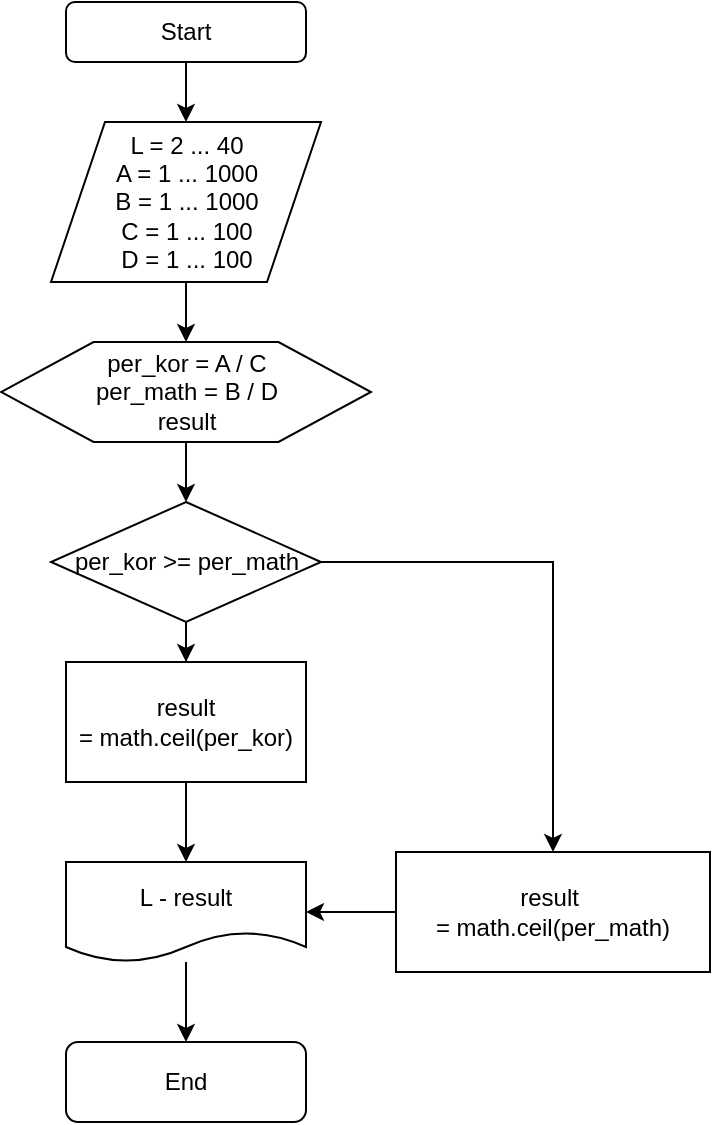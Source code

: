 <mxfile version="12.5.1" type="device"><diagram id="C5RBs43oDa-KdzZeNtuy" name="Page-1"><mxGraphModel dx="1170" dy="531" grid="1" gridSize="10" guides="1" tooltips="1" connect="1" arrows="1" fold="1" page="1" pageScale="1" pageWidth="827" pageHeight="1169" math="0" shadow="0"><root><mxCell id="WIyWlLk6GJQsqaUBKTNV-0"/><mxCell id="WIyWlLk6GJQsqaUBKTNV-1" parent="WIyWlLk6GJQsqaUBKTNV-0"/><mxCell id="14Qme5XnMv9ZEoXoMJ7m-3" value="" style="edgeStyle=orthogonalEdgeStyle;rounded=0;orthogonalLoop=1;jettySize=auto;html=1;" edge="1" parent="WIyWlLk6GJQsqaUBKTNV-1" source="14Qme5XnMv9ZEoXoMJ7m-0" target="14Qme5XnMv9ZEoXoMJ7m-1"><mxGeometry relative="1" as="geometry"/></mxCell><mxCell id="14Qme5XnMv9ZEoXoMJ7m-0" value="Start" style="rounded=1;whiteSpace=wrap;html=1;" vertex="1" parent="WIyWlLk6GJQsqaUBKTNV-1"><mxGeometry x="170" y="200" width="120" height="30" as="geometry"/></mxCell><mxCell id="14Qme5XnMv9ZEoXoMJ7m-5" value="" style="edgeStyle=orthogonalEdgeStyle;rounded=0;orthogonalLoop=1;jettySize=auto;html=1;" edge="1" parent="WIyWlLk6GJQsqaUBKTNV-1" source="14Qme5XnMv9ZEoXoMJ7m-1" target="14Qme5XnMv9ZEoXoMJ7m-4"><mxGeometry relative="1" as="geometry"/></mxCell><mxCell id="14Qme5XnMv9ZEoXoMJ7m-1" value="L = 2 ... 40&lt;br&gt;A = 1 ... 1000&lt;br&gt;B = 1 ... 1000&lt;br&gt;C = 1 ... 100&lt;br&gt;D = 1 ... 100" style="shape=parallelogram;perimeter=parallelogramPerimeter;whiteSpace=wrap;html=1;" vertex="1" parent="WIyWlLk6GJQsqaUBKTNV-1"><mxGeometry x="162.5" y="260" width="135" height="80" as="geometry"/></mxCell><mxCell id="14Qme5XnMv9ZEoXoMJ7m-7" value="" style="edgeStyle=orthogonalEdgeStyle;rounded=0;orthogonalLoop=1;jettySize=auto;html=1;" edge="1" parent="WIyWlLk6GJQsqaUBKTNV-1" source="14Qme5XnMv9ZEoXoMJ7m-4" target="14Qme5XnMv9ZEoXoMJ7m-6"><mxGeometry relative="1" as="geometry"/></mxCell><mxCell id="14Qme5XnMv9ZEoXoMJ7m-4" value="per_kor = A / C&lt;br&gt;per_math = B / D&lt;br&gt;result" style="shape=hexagon;perimeter=hexagonPerimeter2;whiteSpace=wrap;html=1;verticalAlign=middle;" vertex="1" parent="WIyWlLk6GJQsqaUBKTNV-1"><mxGeometry x="137.5" y="370" width="185" height="50" as="geometry"/></mxCell><mxCell id="14Qme5XnMv9ZEoXoMJ7m-12" value="" style="edgeStyle=orthogonalEdgeStyle;rounded=0;orthogonalLoop=1;jettySize=auto;html=1;" edge="1" parent="WIyWlLk6GJQsqaUBKTNV-1" source="14Qme5XnMv9ZEoXoMJ7m-6" target="14Qme5XnMv9ZEoXoMJ7m-14"><mxGeometry relative="1" as="geometry"><mxPoint x="353" y="540" as="targetPoint"/></mxGeometry></mxCell><mxCell id="14Qme5XnMv9ZEoXoMJ7m-24" value="" style="edgeStyle=orthogonalEdgeStyle;rounded=0;orthogonalLoop=1;jettySize=auto;html=1;" edge="1" parent="WIyWlLk6GJQsqaUBKTNV-1" source="14Qme5XnMv9ZEoXoMJ7m-6" target="14Qme5XnMv9ZEoXoMJ7m-8"><mxGeometry relative="1" as="geometry"/></mxCell><mxCell id="14Qme5XnMv9ZEoXoMJ7m-6" value="per_kor &amp;gt;= per_math" style="rhombus;whiteSpace=wrap;html=1;" vertex="1" parent="WIyWlLk6GJQsqaUBKTNV-1"><mxGeometry x="162.5" y="450" width="135" height="60" as="geometry"/></mxCell><mxCell id="14Qme5XnMv9ZEoXoMJ7m-18" value="" style="edgeStyle=orthogonalEdgeStyle;rounded=0;orthogonalLoop=1;jettySize=auto;html=1;" edge="1" parent="WIyWlLk6GJQsqaUBKTNV-1" source="14Qme5XnMv9ZEoXoMJ7m-8" target="14Qme5XnMv9ZEoXoMJ7m-16"><mxGeometry relative="1" as="geometry"/></mxCell><mxCell id="14Qme5XnMv9ZEoXoMJ7m-8" value="result &lt;br&gt;= math.ceil(per_kor)" style="rounded=0;whiteSpace=wrap;html=1;" vertex="1" parent="WIyWlLk6GJQsqaUBKTNV-1"><mxGeometry x="170" y="530" width="120" height="60" as="geometry"/></mxCell><mxCell id="14Qme5XnMv9ZEoXoMJ7m-27" value="" style="edgeStyle=orthogonalEdgeStyle;rounded=0;orthogonalLoop=1;jettySize=auto;html=1;" edge="1" parent="WIyWlLk6GJQsqaUBKTNV-1" source="14Qme5XnMv9ZEoXoMJ7m-14" target="14Qme5XnMv9ZEoXoMJ7m-16"><mxGeometry relative="1" as="geometry"/></mxCell><mxCell id="14Qme5XnMv9ZEoXoMJ7m-14" value="result&amp;nbsp;&lt;br&gt;=&amp;nbsp;math.ceil(per_math)" style="rounded=0;whiteSpace=wrap;html=1;" vertex="1" parent="WIyWlLk6GJQsqaUBKTNV-1"><mxGeometry x="335" y="625" width="157" height="60" as="geometry"/></mxCell><mxCell id="14Qme5XnMv9ZEoXoMJ7m-23" value="" style="edgeStyle=orthogonalEdgeStyle;rounded=0;orthogonalLoop=1;jettySize=auto;html=1;" edge="1" parent="WIyWlLk6GJQsqaUBKTNV-1" source="14Qme5XnMv9ZEoXoMJ7m-16" target="14Qme5XnMv9ZEoXoMJ7m-20"><mxGeometry relative="1" as="geometry"/></mxCell><mxCell id="14Qme5XnMv9ZEoXoMJ7m-16" value="L - result" style="shape=document;whiteSpace=wrap;html=1;boundedLbl=1;" vertex="1" parent="WIyWlLk6GJQsqaUBKTNV-1"><mxGeometry x="170" y="630" width="120" height="50" as="geometry"/></mxCell><mxCell id="14Qme5XnMv9ZEoXoMJ7m-20" value="End" style="rounded=1;whiteSpace=wrap;html=1;" vertex="1" parent="WIyWlLk6GJQsqaUBKTNV-1"><mxGeometry x="170" y="720" width="120" height="40" as="geometry"/></mxCell></root></mxGraphModel></diagram></mxfile>